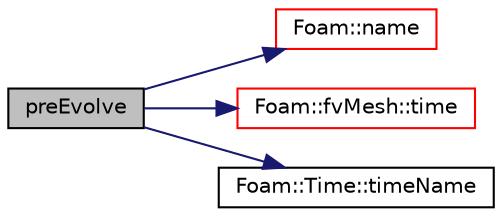 digraph "preEvolve"
{
  bgcolor="transparent";
  edge [fontname="Helvetica",fontsize="10",labelfontname="Helvetica",labelfontsize="10"];
  node [fontname="Helvetica",fontsize="10",shape=record];
  rankdir="LR";
  Node1 [label="preEvolve",height=0.2,width=0.4,color="black", fillcolor="grey75", style="filled", fontcolor="black"];
  Node1 -> Node2 [color="midnightblue",fontsize="10",style="solid",fontname="Helvetica"];
  Node2 [label="Foam::name",height=0.2,width=0.4,color="red",URL="$a10887.html#adcb0df2bd4953cb6bb390272d8263c3a",tooltip="Return a string representation of a complex. "];
  Node1 -> Node3 [color="midnightblue",fontsize="10",style="solid",fontname="Helvetica"];
  Node3 [label="Foam::fvMesh::time",height=0.2,width=0.4,color="red",URL="$a00885.html#a48fcf6de2789aff6b430b5fc1a05693f",tooltip="Return the top-level database. "];
  Node1 -> Node4 [color="midnightblue",fontsize="10",style="solid",fontname="Helvetica"];
  Node4 [label="Foam::Time::timeName",height=0.2,width=0.4,color="black",URL="$a02693.html#a5ae6a110de1b22323e19a46943c7f0c1",tooltip="Return time name of given scalar time. "];
}
